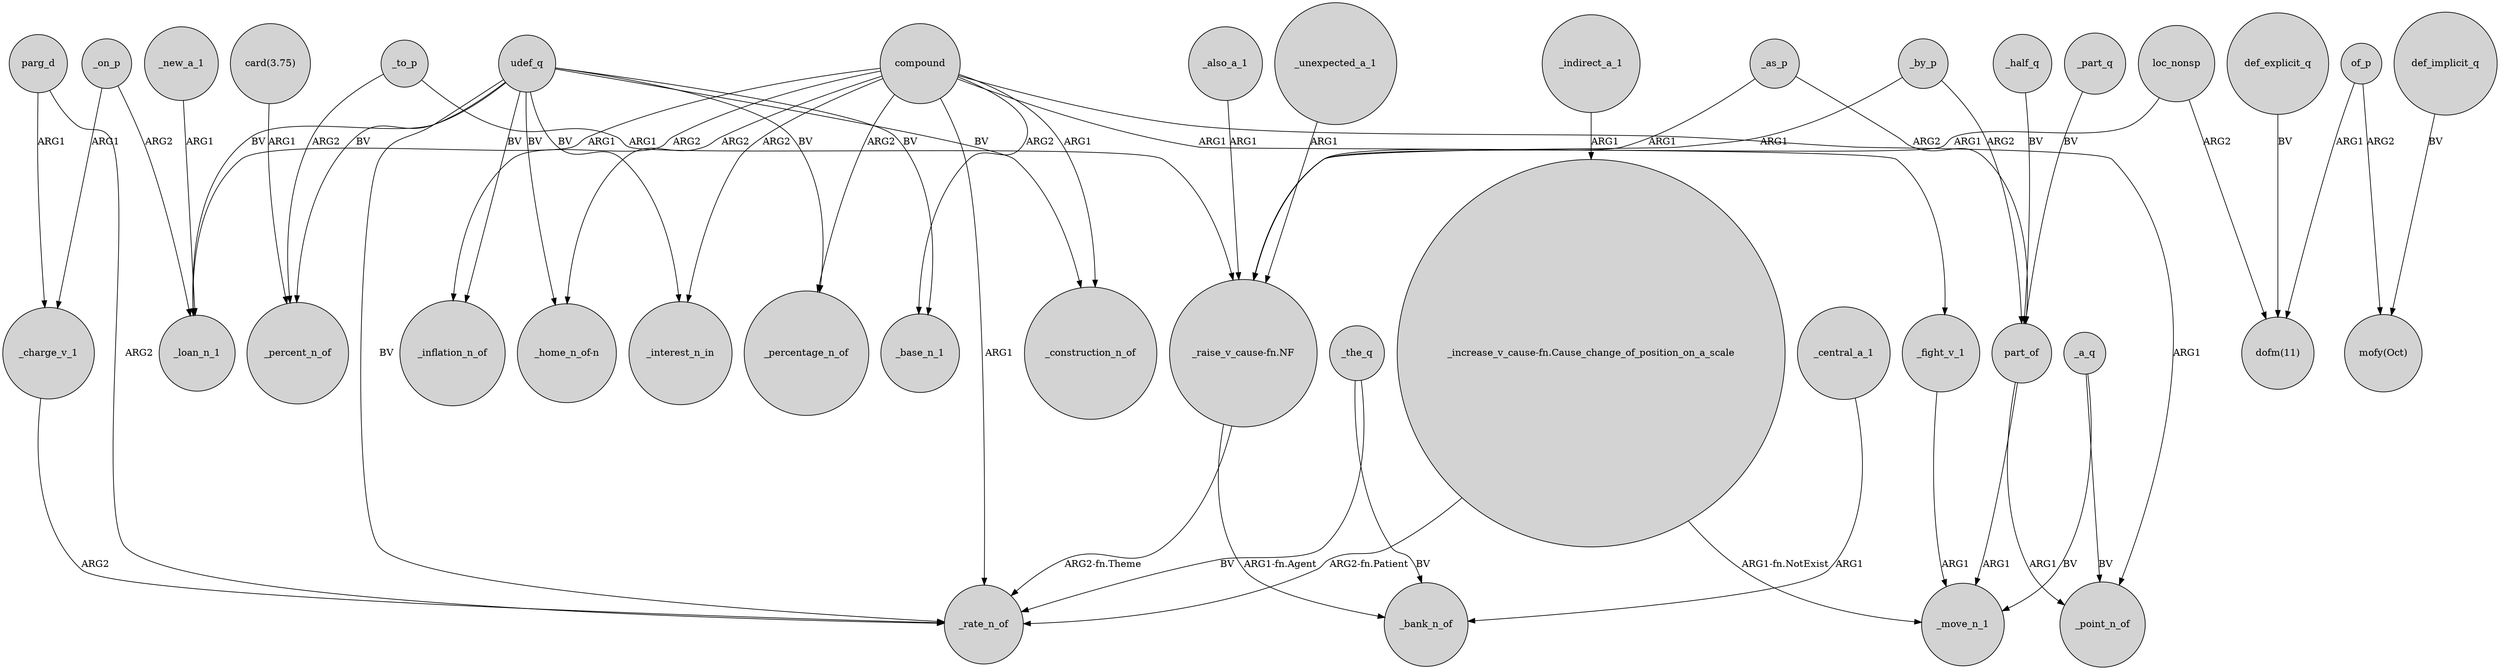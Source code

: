 digraph {
	node [shape=circle style=filled]
	udef_q -> _inflation_n_of [label=BV]
	loc_nonsp -> "dofm(11)" [label=ARG2]
	_charge_v_1 -> _rate_n_of [label=ARG2]
	_on_p -> _loan_n_1 [label=ARG2]
	part_of -> _point_n_of [label=ARG1]
	def_implicit_q -> "mofy(Oct)" [label=BV]
	_as_p -> part_of [label=ARG2]
	compound -> _percentage_n_of [label=ARG2]
	def_explicit_q -> "dofm(11)" [label=BV]
	compound -> _rate_n_of [label=ARG1]
	part_of -> _move_n_1 [label=ARG1]
	udef_q -> "_home_n_of-n" [label=BV]
	of_p -> "mofy(Oct)" [label=ARG2]
	udef_q -> _rate_n_of [label=BV]
	udef_q -> _interest_n_in [label=BV]
	_indirect_a_1 -> "_increase_v_cause-fn.Cause_change_of_position_on_a_scale" [label=ARG1]
	_the_q -> _rate_n_of [label=BV]
	udef_q -> _base_n_1 [label=BV]
	compound -> _interest_n_in [label=ARG2]
	_a_q -> _point_n_of [label=BV]
	_part_q -> part_of [label=BV]
	parg_d -> _charge_v_1 [label=ARG1]
	compound -> _base_n_1 [label=ARG2]
	_unexpected_a_1 -> "_raise_v_cause-fn.NF" [label=ARG1]
	_by_p -> part_of [label=ARG2]
	compound -> _point_n_of [label=ARG1]
	"card(3.75)" -> _percent_n_of [label=ARG1]
	_the_q -> _bank_n_of [label=BV]
	"_increase_v_cause-fn.Cause_change_of_position_on_a_scale" -> _move_n_1 [label="ARG1-fn.NotExist"]
	_on_p -> _charge_v_1 [label=ARG1]
	_central_a_1 -> _bank_n_of [label=ARG1]
	_by_p -> "_raise_v_cause-fn.NF" [label=ARG1]
	compound -> _inflation_n_of [label=ARG2]
	_half_q -> part_of [label=BV]
	_a_q -> _move_n_1 [label=BV]
	udef_q -> _percentage_n_of [label=BV]
	compound -> _construction_n_of [label=ARG1]
	compound -> _loan_n_1 [label=ARG1]
	_to_p -> _percent_n_of [label=ARG2]
	"_increase_v_cause-fn.Cause_change_of_position_on_a_scale" -> _rate_n_of [label="ARG2-fn.Patient"]
	loc_nonsp -> "_raise_v_cause-fn.NF" [label=ARG1]
	compound -> "_home_n_of-n" [label=ARG2]
	udef_q -> _percent_n_of [label=BV]
	_also_a_1 -> "_raise_v_cause-fn.NF" [label=ARG1]
	compound -> _fight_v_1 [label=ARG1]
	"_raise_v_cause-fn.NF" -> _bank_n_of [label="ARG1-fn.Agent"]
	udef_q -> _construction_n_of [label=BV]
	parg_d -> _rate_n_of [label=ARG2]
	_as_p -> "_raise_v_cause-fn.NF" [label=ARG1]
	of_p -> "dofm(11)" [label=ARG1]
	_fight_v_1 -> _move_n_1 [label=ARG1]
	"_raise_v_cause-fn.NF" -> _rate_n_of [label="ARG2-fn.Theme"]
	udef_q -> _loan_n_1 [label=BV]
	_to_p -> "_raise_v_cause-fn.NF" [label=ARG1]
	_new_a_1 -> _loan_n_1 [label=ARG1]
}
